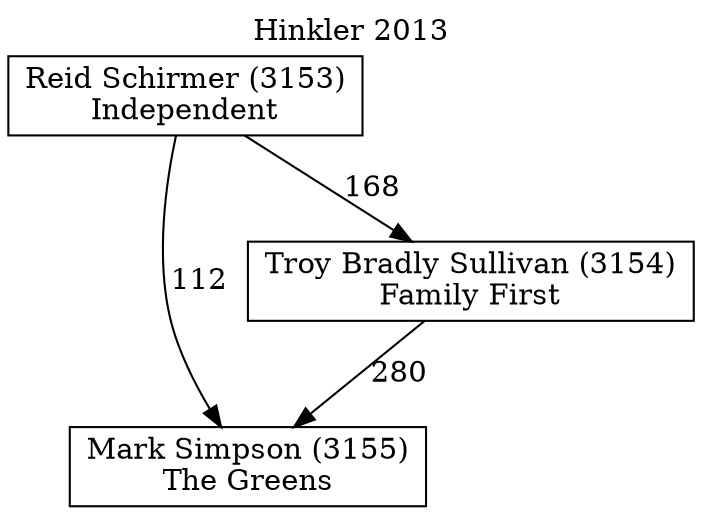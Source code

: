 // House preference flow
digraph "Mark Simpson (3155)_Hinkler_2013" {
	graph [label="Hinkler 2013" labelloc=t mclimit=10]
	node [shape=box]
	"Mark Simpson (3155)" [label="Mark Simpson (3155)
The Greens"]
	"Troy Bradly Sullivan (3154)" [label="Troy Bradly Sullivan (3154)
Family First"]
	"Reid Schirmer (3153)" [label="Reid Schirmer (3153)
Independent"]
	"Mark Simpson (3155)" [label="Mark Simpson (3155)
The Greens"]
	"Reid Schirmer (3153)" [label="Reid Schirmer (3153)
Independent"]
	"Reid Schirmer (3153)" [label="Reid Schirmer (3153)
Independent"]
	"Troy Bradly Sullivan (3154)" [label="Troy Bradly Sullivan (3154)
Family First"]
	"Reid Schirmer (3153)" [label="Reid Schirmer (3153)
Independent"]
	"Reid Schirmer (3153)" [label="Reid Schirmer (3153)
Independent"]
	"Troy Bradly Sullivan (3154)" -> "Mark Simpson (3155)" [label=280]
	"Reid Schirmer (3153)" -> "Troy Bradly Sullivan (3154)" [label=168]
	"Reid Schirmer (3153)" -> "Mark Simpson (3155)" [label=112]
}
